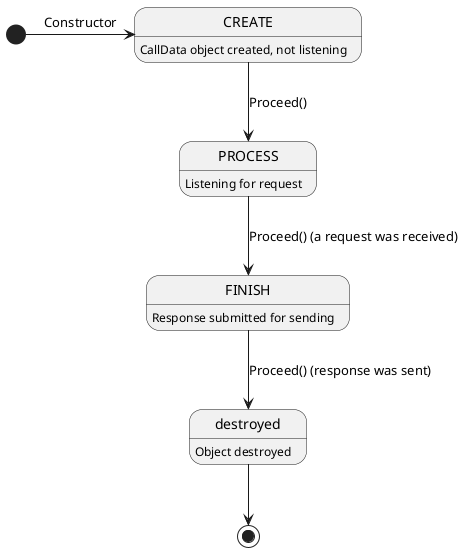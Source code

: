 @startuml
[*] -> CREATE : Constructor
CREATE : CallData object created, not listening
CREATE --> PROCESS : Proceed()
PROCESS : Listening for request
PROCESS --> FINISH : Proceed() (a request was received)
FINISH : Response submitted for sending
FINISH --> destroyed : Proceed() (response was sent)
destroyed : Object destroyed
destroyed --> [*]

@enduml
